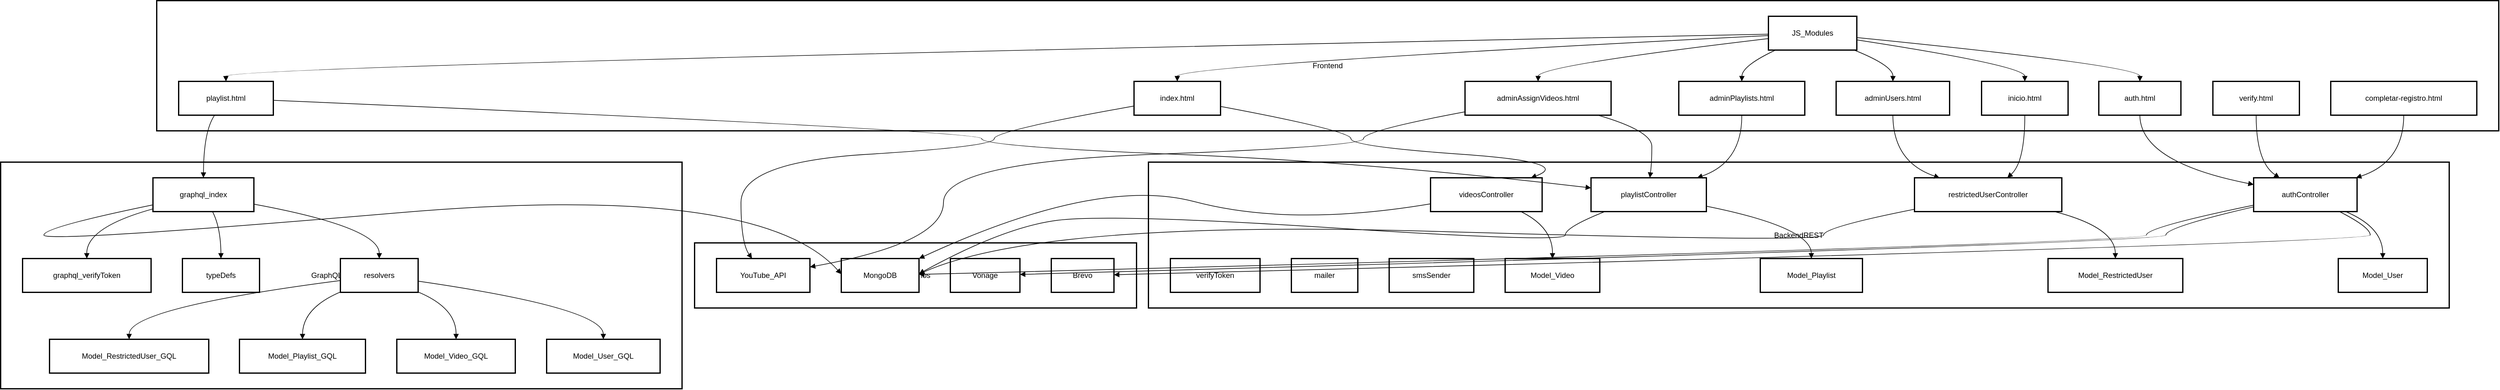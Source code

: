 <mxfile version="26.3.0">
  <diagram name="Página-1" id="_uKxhh97R-gAc3r2o9mR">
    <mxGraphModel dx="2143" dy="1043" grid="1" gridSize="10" guides="1" tooltips="1" connect="1" arrows="1" fold="1" page="1" pageScale="1" pageWidth="827" pageHeight="1169" math="0" shadow="0">
      <root>
        <mxCell id="0" />
        <mxCell id="1" parent="0" />
        <mxCell id="v7X0b-4rlKKfZrICmxZC-1" value="Externos" style="whiteSpace=wrap;strokeWidth=2;" vertex="1" parent="1">
          <mxGeometry x="1127" y="407" width="705" height="104" as="geometry" />
        </mxCell>
        <mxCell id="v7X0b-4rlKKfZrICmxZC-2" value="GraphQLBackend" style="whiteSpace=wrap;strokeWidth=2;" vertex="1" parent="1">
          <mxGeometry x="20" y="278" width="1087" height="362" as="geometry" />
        </mxCell>
        <mxCell id="v7X0b-4rlKKfZrICmxZC-3" value="BackendREST" style="whiteSpace=wrap;strokeWidth=2;" vertex="1" parent="1">
          <mxGeometry x="1851" y="278" width="2075" height="233" as="geometry" />
        </mxCell>
        <mxCell id="v7X0b-4rlKKfZrICmxZC-4" value="Frontend" style="whiteSpace=wrap;strokeWidth=2;" vertex="1" parent="1">
          <mxGeometry x="269" y="20" width="3736" height="208" as="geometry" />
        </mxCell>
        <mxCell id="v7X0b-4rlKKfZrICmxZC-5" value="auth.html" style="whiteSpace=wrap;strokeWidth=2;" vertex="1" parent="1">
          <mxGeometry x="3367" y="149" width="131" height="54" as="geometry" />
        </mxCell>
        <mxCell id="v7X0b-4rlKKfZrICmxZC-6" value="inicio.html" style="whiteSpace=wrap;strokeWidth=2;" vertex="1" parent="1">
          <mxGeometry x="3180" y="149" width="138" height="54" as="geometry" />
        </mxCell>
        <mxCell id="v7X0b-4rlKKfZrICmxZC-7" value="adminUsers.html" style="whiteSpace=wrap;strokeWidth=2;" vertex="1" parent="1">
          <mxGeometry x="2948" y="149" width="181" height="54" as="geometry" />
        </mxCell>
        <mxCell id="v7X0b-4rlKKfZrICmxZC-8" value="adminPlaylists.html" style="whiteSpace=wrap;strokeWidth=2;" vertex="1" parent="1">
          <mxGeometry x="2697" y="149" width="201" height="54" as="geometry" />
        </mxCell>
        <mxCell id="v7X0b-4rlKKfZrICmxZC-9" value="adminAssignVideos.html" style="whiteSpace=wrap;strokeWidth=2;" vertex="1" parent="1">
          <mxGeometry x="2356" y="149" width="233" height="54" as="geometry" />
        </mxCell>
        <mxCell id="v7X0b-4rlKKfZrICmxZC-10" value="index.html" style="whiteSpace=wrap;strokeWidth=2;" vertex="1" parent="1">
          <mxGeometry x="1828" y="149" width="138" height="54" as="geometry" />
        </mxCell>
        <mxCell id="v7X0b-4rlKKfZrICmxZC-11" value="playlist.html" style="whiteSpace=wrap;strokeWidth=2;" vertex="1" parent="1">
          <mxGeometry x="304" y="149" width="151" height="54" as="geometry" />
        </mxCell>
        <mxCell id="v7X0b-4rlKKfZrICmxZC-12" value="verify.html" style="whiteSpace=wrap;strokeWidth=2;" vertex="1" parent="1">
          <mxGeometry x="3549" y="149" width="138" height="54" as="geometry" />
        </mxCell>
        <mxCell id="v7X0b-4rlKKfZrICmxZC-13" value="completar-registro.html" style="whiteSpace=wrap;strokeWidth=2;" vertex="1" parent="1">
          <mxGeometry x="3737" y="149" width="233" height="54" as="geometry" />
        </mxCell>
        <mxCell id="v7X0b-4rlKKfZrICmxZC-14" value="JS_Modules" style="whiteSpace=wrap;strokeWidth=2;" vertex="1" parent="1">
          <mxGeometry x="2840" y="45" width="141" height="54" as="geometry" />
        </mxCell>
        <mxCell id="v7X0b-4rlKKfZrICmxZC-15" value="authController" style="whiteSpace=wrap;strokeWidth=2;" vertex="1" parent="1">
          <mxGeometry x="3614" y="303" width="165" height="54" as="geometry" />
        </mxCell>
        <mxCell id="v7X0b-4rlKKfZrICmxZC-16" value="restrictedUserController" style="whiteSpace=wrap;strokeWidth=2;" vertex="1" parent="1">
          <mxGeometry x="3073" y="303" width="235" height="54" as="geometry" />
        </mxCell>
        <mxCell id="v7X0b-4rlKKfZrICmxZC-17" value="playlistController" style="whiteSpace=wrap;strokeWidth=2;" vertex="1" parent="1">
          <mxGeometry x="2557" y="303" width="184" height="54" as="geometry" />
        </mxCell>
        <mxCell id="v7X0b-4rlKKfZrICmxZC-18" value="videosController" style="whiteSpace=wrap;strokeWidth=2;" vertex="1" parent="1">
          <mxGeometry x="2301" y="303" width="178" height="54" as="geometry" />
        </mxCell>
        <mxCell id="v7X0b-4rlKKfZrICmxZC-19" value="verifyToken" style="whiteSpace=wrap;strokeWidth=2;" vertex="1" parent="1">
          <mxGeometry x="1886" y="432" width="143" height="54" as="geometry" />
        </mxCell>
        <mxCell id="v7X0b-4rlKKfZrICmxZC-20" value="mailer" style="whiteSpace=wrap;strokeWidth=2;" vertex="1" parent="1">
          <mxGeometry x="2079" y="432" width="106" height="54" as="geometry" />
        </mxCell>
        <mxCell id="v7X0b-4rlKKfZrICmxZC-21" value="smsSender" style="whiteSpace=wrap;strokeWidth=2;" vertex="1" parent="1">
          <mxGeometry x="2235" y="432" width="135" height="54" as="geometry" />
        </mxCell>
        <mxCell id="v7X0b-4rlKKfZrICmxZC-22" value="Model_User" style="whiteSpace=wrap;strokeWidth=2;" vertex="1" parent="1">
          <mxGeometry x="3749" y="432" width="142" height="54" as="geometry" />
        </mxCell>
        <mxCell id="v7X0b-4rlKKfZrICmxZC-23" value="Model_Video" style="whiteSpace=wrap;strokeWidth=2;" vertex="1" parent="1">
          <mxGeometry x="2420" y="432" width="151" height="54" as="geometry" />
        </mxCell>
        <mxCell id="v7X0b-4rlKKfZrICmxZC-24" value="Model_Playlist" style="whiteSpace=wrap;strokeWidth=2;" vertex="1" parent="1">
          <mxGeometry x="2827" y="432" width="163" height="54" as="geometry" />
        </mxCell>
        <mxCell id="v7X0b-4rlKKfZrICmxZC-25" value="Model_RestrictedUser" style="whiteSpace=wrap;strokeWidth=2;" vertex="1" parent="1">
          <mxGeometry x="3286" y="432" width="215" height="54" as="geometry" />
        </mxCell>
        <mxCell id="v7X0b-4rlKKfZrICmxZC-26" value="graphql_index" style="whiteSpace=wrap;strokeWidth=2;" vertex="1" parent="1">
          <mxGeometry x="263" y="303" width="161" height="54" as="geometry" />
        </mxCell>
        <mxCell id="v7X0b-4rlKKfZrICmxZC-27" value="resolvers" style="whiteSpace=wrap;strokeWidth=2;" vertex="1" parent="1">
          <mxGeometry x="562" y="432" width="124" height="54" as="geometry" />
        </mxCell>
        <mxCell id="v7X0b-4rlKKfZrICmxZC-28" value="typeDefs" style="whiteSpace=wrap;strokeWidth=2;" vertex="1" parent="1">
          <mxGeometry x="310" y="432" width="123" height="54" as="geometry" />
        </mxCell>
        <mxCell id="v7X0b-4rlKKfZrICmxZC-29" value="graphql_verifyToken" style="whiteSpace=wrap;strokeWidth=2;" vertex="1" parent="1">
          <mxGeometry x="55" y="432" width="205" height="54" as="geometry" />
        </mxCell>
        <mxCell id="v7X0b-4rlKKfZrICmxZC-30" value="Model_User_GQL" style="whiteSpace=wrap;strokeWidth=2;" vertex="1" parent="1">
          <mxGeometry x="891" y="561" width="181" height="54" as="geometry" />
        </mxCell>
        <mxCell id="v7X0b-4rlKKfZrICmxZC-31" value="Model_Video_GQL" style="whiteSpace=wrap;strokeWidth=2;" vertex="1" parent="1">
          <mxGeometry x="652" y="561" width="189" height="54" as="geometry" />
        </mxCell>
        <mxCell id="v7X0b-4rlKKfZrICmxZC-32" value="Model_Playlist_GQL" style="whiteSpace=wrap;strokeWidth=2;" vertex="1" parent="1">
          <mxGeometry x="401" y="561" width="201" height="54" as="geometry" />
        </mxCell>
        <mxCell id="v7X0b-4rlKKfZrICmxZC-33" value="Model_RestrictedUser_GQL" style="whiteSpace=wrap;strokeWidth=2;" vertex="1" parent="1">
          <mxGeometry x="98" y="561" width="254" height="54" as="geometry" />
        </mxCell>
        <mxCell id="v7X0b-4rlKKfZrICmxZC-34" value="YouTube_API" style="whiteSpace=wrap;strokeWidth=2;" vertex="1" parent="1">
          <mxGeometry x="1162" y="432" width="149" height="54" as="geometry" />
        </mxCell>
        <mxCell id="v7X0b-4rlKKfZrICmxZC-35" value="MongoDB" style="whiteSpace=wrap;strokeWidth=2;" vertex="1" parent="1">
          <mxGeometry x="1361" y="432" width="124" height="54" as="geometry" />
        </mxCell>
        <mxCell id="v7X0b-4rlKKfZrICmxZC-36" value="Brevo" style="whiteSpace=wrap;strokeWidth=2;" vertex="1" parent="1">
          <mxGeometry x="1696" y="432" width="100" height="54" as="geometry" />
        </mxCell>
        <mxCell id="v7X0b-4rlKKfZrICmxZC-37" value="Vonage" style="whiteSpace=wrap;strokeWidth=2;" vertex="1" parent="1">
          <mxGeometry x="1535" y="432" width="111" height="54" as="geometry" />
        </mxCell>
        <mxCell id="v7X0b-4rlKKfZrICmxZC-38" value="" style="curved=1;startArrow=none;endArrow=block;exitX=0.5;exitY=1;entryX=0;entryY=0.2;rounded=0;" edge="1" parent="1" source="v7X0b-4rlKKfZrICmxZC-5" target="v7X0b-4rlKKfZrICmxZC-15">
          <mxGeometry relative="1" as="geometry">
            <Array as="points">
              <mxPoint x="3433" y="278" />
            </Array>
          </mxGeometry>
        </mxCell>
        <mxCell id="v7X0b-4rlKKfZrICmxZC-39" value="" style="curved=1;startArrow=none;endArrow=block;exitX=0.5;exitY=1;entryX=0.63;entryY=0;rounded=0;" edge="1" parent="1" source="v7X0b-4rlKKfZrICmxZC-6" target="v7X0b-4rlKKfZrICmxZC-16">
          <mxGeometry relative="1" as="geometry">
            <Array as="points">
              <mxPoint x="3249" y="278" />
            </Array>
          </mxGeometry>
        </mxCell>
        <mxCell id="v7X0b-4rlKKfZrICmxZC-40" value="" style="curved=1;startArrow=none;endArrow=block;exitX=0.5;exitY=1;entryX=0.17;entryY=0;rounded=0;" edge="1" parent="1" source="v7X0b-4rlKKfZrICmxZC-7" target="v7X0b-4rlKKfZrICmxZC-16">
          <mxGeometry relative="1" as="geometry">
            <Array as="points">
              <mxPoint x="3039" y="278" />
            </Array>
          </mxGeometry>
        </mxCell>
        <mxCell id="v7X0b-4rlKKfZrICmxZC-41" value="" style="curved=1;startArrow=none;endArrow=block;exitX=0.5;exitY=1;entryX=0.92;entryY=0;rounded=0;" edge="1" parent="1" source="v7X0b-4rlKKfZrICmxZC-8" target="v7X0b-4rlKKfZrICmxZC-17">
          <mxGeometry relative="1" as="geometry">
            <Array as="points">
              <mxPoint x="2798" y="278" />
            </Array>
          </mxGeometry>
        </mxCell>
        <mxCell id="v7X0b-4rlKKfZrICmxZC-42" value="" style="curved=1;startArrow=none;endArrow=block;exitX=0.91;exitY=1;entryX=0.51;entryY=0;rounded=0;" edge="1" parent="1" source="v7X0b-4rlKKfZrICmxZC-9" target="v7X0b-4rlKKfZrICmxZC-17">
          <mxGeometry relative="1" as="geometry">
            <Array as="points">
              <mxPoint x="2654" y="228" />
              <mxPoint x="2654" y="278" />
            </Array>
          </mxGeometry>
        </mxCell>
        <mxCell id="v7X0b-4rlKKfZrICmxZC-43" value="" style="curved=1;startArrow=none;endArrow=block;exitX=1;exitY=0.74;entryX=0.9;entryY=0;rounded=0;" edge="1" parent="1" source="v7X0b-4rlKKfZrICmxZC-10" target="v7X0b-4rlKKfZrICmxZC-18">
          <mxGeometry relative="1" as="geometry">
            <Array as="points">
              <mxPoint x="2174" y="228" />
              <mxPoint x="2174" y="253" />
              <mxPoint x="2529" y="278" />
            </Array>
          </mxGeometry>
        </mxCell>
        <mxCell id="v7X0b-4rlKKfZrICmxZC-44" value="" style="curved=1;startArrow=none;endArrow=block;exitX=1;exitY=0.56;entryX=0;entryY=0.3;rounded=0;" edge="1" parent="1" source="v7X0b-4rlKKfZrICmxZC-11" target="v7X0b-4rlKKfZrICmxZC-17">
          <mxGeometry relative="1" as="geometry">
            <Array as="points">
              <mxPoint x="1585" y="228" />
              <mxPoint x="1585" y="253" />
              <mxPoint x="2204" y="278" />
            </Array>
          </mxGeometry>
        </mxCell>
        <mxCell id="v7X0b-4rlKKfZrICmxZC-45" value="" style="curved=1;startArrow=none;endArrow=block;exitX=0.5;exitY=1;entryX=0.25;entryY=0;rounded=0;" edge="1" parent="1" source="v7X0b-4rlKKfZrICmxZC-12" target="v7X0b-4rlKKfZrICmxZC-15">
          <mxGeometry relative="1" as="geometry">
            <Array as="points">
              <mxPoint x="3618" y="278" />
            </Array>
          </mxGeometry>
        </mxCell>
        <mxCell id="v7X0b-4rlKKfZrICmxZC-46" value="" style="curved=1;startArrow=none;endArrow=block;exitX=0.5;exitY=1;entryX=0.99;entryY=0;rounded=0;" edge="1" parent="1" source="v7X0b-4rlKKfZrICmxZC-13" target="v7X0b-4rlKKfZrICmxZC-15">
          <mxGeometry relative="1" as="geometry">
            <Array as="points">
              <mxPoint x="3853" y="278" />
            </Array>
          </mxGeometry>
        </mxCell>
        <mxCell id="v7X0b-4rlKKfZrICmxZC-47" value="" style="curved=1;startArrow=none;endArrow=block;exitX=1;exitY=0.63;entryX=0.5;entryY=0;rounded=0;" edge="1" parent="1" source="v7X0b-4rlKKfZrICmxZC-14" target="v7X0b-4rlKKfZrICmxZC-5">
          <mxGeometry relative="1" as="geometry">
            <Array as="points">
              <mxPoint x="3433" y="124" />
            </Array>
          </mxGeometry>
        </mxCell>
        <mxCell id="v7X0b-4rlKKfZrICmxZC-48" value="" style="curved=1;startArrow=none;endArrow=block;exitX=1;exitY=0.7;entryX=0.5;entryY=0;rounded=0;" edge="1" parent="1" source="v7X0b-4rlKKfZrICmxZC-14" target="v7X0b-4rlKKfZrICmxZC-6">
          <mxGeometry relative="1" as="geometry">
            <Array as="points">
              <mxPoint x="3249" y="124" />
            </Array>
          </mxGeometry>
        </mxCell>
        <mxCell id="v7X0b-4rlKKfZrICmxZC-49" value="" style="curved=1;startArrow=none;endArrow=block;exitX=0.97;exitY=1;entryX=0.5;entryY=0;rounded=0;" edge="1" parent="1" source="v7X0b-4rlKKfZrICmxZC-14" target="v7X0b-4rlKKfZrICmxZC-7">
          <mxGeometry relative="1" as="geometry">
            <Array as="points">
              <mxPoint x="3039" y="124" />
            </Array>
          </mxGeometry>
        </mxCell>
        <mxCell id="v7X0b-4rlKKfZrICmxZC-50" value="" style="curved=1;startArrow=none;endArrow=block;exitX=0.08;exitY=1;entryX=0.5;entryY=0;rounded=0;" edge="1" parent="1" source="v7X0b-4rlKKfZrICmxZC-14" target="v7X0b-4rlKKfZrICmxZC-8">
          <mxGeometry relative="1" as="geometry">
            <Array as="points">
              <mxPoint x="2798" y="124" />
            </Array>
          </mxGeometry>
        </mxCell>
        <mxCell id="v7X0b-4rlKKfZrICmxZC-51" value="" style="curved=1;startArrow=none;endArrow=block;exitX=0;exitY=0.66;entryX=0.5;entryY=0;rounded=0;" edge="1" parent="1" source="v7X0b-4rlKKfZrICmxZC-14" target="v7X0b-4rlKKfZrICmxZC-9">
          <mxGeometry relative="1" as="geometry">
            <Array as="points">
              <mxPoint x="2473" y="124" />
            </Array>
          </mxGeometry>
        </mxCell>
        <mxCell id="v7X0b-4rlKKfZrICmxZC-52" value="" style="curved=1;startArrow=none;endArrow=block;exitX=0;exitY=0.57;entryX=0.5;entryY=0;rounded=0;" edge="1" parent="1" source="v7X0b-4rlKKfZrICmxZC-14" target="v7X0b-4rlKKfZrICmxZC-10">
          <mxGeometry relative="1" as="geometry">
            <Array as="points">
              <mxPoint x="1897" y="124" />
            </Array>
          </mxGeometry>
        </mxCell>
        <mxCell id="v7X0b-4rlKKfZrICmxZC-53" value="" style="curved=1;startArrow=none;endArrow=block;exitX=0;exitY=0.53;entryX=0.5;entryY=0;rounded=0;" edge="1" parent="1" source="v7X0b-4rlKKfZrICmxZC-14" target="v7X0b-4rlKKfZrICmxZC-11">
          <mxGeometry relative="1" as="geometry">
            <Array as="points">
              <mxPoint x="379" y="124" />
            </Array>
          </mxGeometry>
        </mxCell>
        <mxCell id="v7X0b-4rlKKfZrICmxZC-54" value="" style="curved=1;startArrow=none;endArrow=block;exitX=0.89;exitY=1;entryX=0.5;entryY=0;rounded=0;" edge="1" parent="1" source="v7X0b-4rlKKfZrICmxZC-15" target="v7X0b-4rlKKfZrICmxZC-22">
          <mxGeometry relative="1" as="geometry">
            <Array as="points">
              <mxPoint x="3820" y="382" />
            </Array>
          </mxGeometry>
        </mxCell>
        <mxCell id="v7X0b-4rlKKfZrICmxZC-55" value="" style="curved=1;startArrow=none;endArrow=block;exitX=0.95;exitY=1;entryX=0.5;entryY=0;rounded=0;" edge="1" parent="1" source="v7X0b-4rlKKfZrICmxZC-16" target="v7X0b-4rlKKfZrICmxZC-25">
          <mxGeometry relative="1" as="geometry">
            <Array as="points">
              <mxPoint x="3393" y="382" />
            </Array>
          </mxGeometry>
        </mxCell>
        <mxCell id="v7X0b-4rlKKfZrICmxZC-56" value="" style="curved=1;startArrow=none;endArrow=block;exitX=1;exitY=0.84;entryX=0.5;entryY=0;rounded=0;" edge="1" parent="1" source="v7X0b-4rlKKfZrICmxZC-17" target="v7X0b-4rlKKfZrICmxZC-24">
          <mxGeometry relative="1" as="geometry">
            <Array as="points">
              <mxPoint x="2908" y="382" />
            </Array>
          </mxGeometry>
        </mxCell>
        <mxCell id="v7X0b-4rlKKfZrICmxZC-57" value="" style="curved=1;startArrow=none;endArrow=block;exitX=0.81;exitY=1;entryX=0.5;entryY=0;rounded=0;" edge="1" parent="1" source="v7X0b-4rlKKfZrICmxZC-18" target="v7X0b-4rlKKfZrICmxZC-23">
          <mxGeometry relative="1" as="geometry">
            <Array as="points">
              <mxPoint x="2496" y="382" />
            </Array>
          </mxGeometry>
        </mxCell>
        <mxCell id="v7X0b-4rlKKfZrICmxZC-58" value="" style="curved=1;startArrow=none;endArrow=block;exitX=0.83;exitY=1;entryX=1;entryY=0.48;rounded=0;" edge="1" parent="1" source="v7X0b-4rlKKfZrICmxZC-15" target="v7X0b-4rlKKfZrICmxZC-36">
          <mxGeometry relative="1" as="geometry">
            <Array as="points">
              <mxPoint x="3800" y="382" />
              <mxPoint x="3800" y="407" />
            </Array>
          </mxGeometry>
        </mxCell>
        <mxCell id="v7X0b-4rlKKfZrICmxZC-59" value="" style="curved=1;startArrow=none;endArrow=block;exitX=0;exitY=0.86;entryX=1;entryY=0.47;rounded=0;" edge="1" parent="1" source="v7X0b-4rlKKfZrICmxZC-15" target="v7X0b-4rlKKfZrICmxZC-37">
          <mxGeometry relative="1" as="geometry">
            <Array as="points">
              <mxPoint x="3474" y="382" />
              <mxPoint x="3474" y="407" />
            </Array>
          </mxGeometry>
        </mxCell>
        <mxCell id="v7X0b-4rlKKfZrICmxZC-60" value="" style="curved=1;startArrow=none;endArrow=block;exitX=0;exitY=0.81;entryX=1;entryY=0.47;rounded=0;" edge="1" parent="1" source="v7X0b-4rlKKfZrICmxZC-15" target="v7X0b-4rlKKfZrICmxZC-35">
          <mxGeometry relative="1" as="geometry">
            <Array as="points">
              <mxPoint x="3443" y="382" />
              <mxPoint x="3443" y="407" />
            </Array>
          </mxGeometry>
        </mxCell>
        <mxCell id="v7X0b-4rlKKfZrICmxZC-61" value="" style="curved=1;startArrow=none;endArrow=block;exitX=0;exitY=0.93;entryX=1;entryY=0.46;rounded=0;" edge="1" parent="1" source="v7X0b-4rlKKfZrICmxZC-16" target="v7X0b-4rlKKfZrICmxZC-35">
          <mxGeometry relative="1" as="geometry">
            <Array as="points">
              <mxPoint x="2928" y="382" />
              <mxPoint x="2928" y="407" />
              <mxPoint x="1680" y="370" />
            </Array>
          </mxGeometry>
        </mxCell>
        <mxCell id="v7X0b-4rlKKfZrICmxZC-62" value="" style="curved=1;startArrow=none;endArrow=block;exitX=0.12;exitY=1;entryX=1;entryY=0.45;rounded=0;" edge="1" parent="1" source="v7X0b-4rlKKfZrICmxZC-17" target="v7X0b-4rlKKfZrICmxZC-35">
          <mxGeometry relative="1" as="geometry">
            <Array as="points">
              <mxPoint x="2516" y="382" />
              <mxPoint x="2516" y="407" />
              <mxPoint x="1790" y="360" />
              <mxPoint x="1620" y="382" />
            </Array>
          </mxGeometry>
        </mxCell>
        <mxCell id="v7X0b-4rlKKfZrICmxZC-63" value="" style="curved=1;startArrow=none;endArrow=block;exitX=0;exitY=0.77;rounded=0;entryX=1;entryY=0;entryDx=0;entryDy=0;" edge="1" parent="1" source="v7X0b-4rlKKfZrICmxZC-18" target="v7X0b-4rlKKfZrICmxZC-35">
          <mxGeometry relative="1" as="geometry">
            <Array as="points">
              <mxPoint x="2078" y="382" />
              <mxPoint x="1770" y="300" />
            </Array>
            <mxPoint x="1485" y="454" as="targetPoint" />
          </mxGeometry>
        </mxCell>
        <mxCell id="v7X0b-4rlKKfZrICmxZC-64" value="" style="curved=1;startArrow=none;endArrow=block;exitX=0.38;exitY=1;entryX=0.5;entryY=0;rounded=0;" edge="1" parent="1" source="v7X0b-4rlKKfZrICmxZC-11" target="v7X0b-4rlKKfZrICmxZC-26">
          <mxGeometry relative="1" as="geometry">
            <Array as="points">
              <mxPoint x="344" y="228" />
            </Array>
          </mxGeometry>
        </mxCell>
        <mxCell id="v7X0b-4rlKKfZrICmxZC-65" value="" style="curved=1;startArrow=none;endArrow=block;exitX=1;exitY=0.78;entryX=0.5;entryY=0;rounded=0;" edge="1" parent="1" source="v7X0b-4rlKKfZrICmxZC-26" target="v7X0b-4rlKKfZrICmxZC-27">
          <mxGeometry relative="1" as="geometry">
            <Array as="points">
              <mxPoint x="624" y="382" />
            </Array>
          </mxGeometry>
        </mxCell>
        <mxCell id="v7X0b-4rlKKfZrICmxZC-66" value="" style="curved=1;startArrow=none;endArrow=block;exitX=0.59;exitY=1;entryX=0.5;entryY=0;rounded=0;" edge="1" parent="1" source="v7X0b-4rlKKfZrICmxZC-26" target="v7X0b-4rlKKfZrICmxZC-28">
          <mxGeometry relative="1" as="geometry">
            <Array as="points">
              <mxPoint x="371" y="382" />
            </Array>
          </mxGeometry>
        </mxCell>
        <mxCell id="v7X0b-4rlKKfZrICmxZC-67" value="" style="curved=1;startArrow=none;endArrow=block;exitX=0;exitY=0.92;entryX=0.5;entryY=0;rounded=0;" edge="1" parent="1" source="v7X0b-4rlKKfZrICmxZC-26" target="v7X0b-4rlKKfZrICmxZC-29">
          <mxGeometry relative="1" as="geometry">
            <Array as="points">
              <mxPoint x="157" y="382" />
            </Array>
          </mxGeometry>
        </mxCell>
        <mxCell id="v7X0b-4rlKKfZrICmxZC-68" value="" style="curved=1;startArrow=none;endArrow=block;exitX=1;exitY=0.67;entryX=0.5;entryY=0;rounded=0;" edge="1" parent="1" source="v7X0b-4rlKKfZrICmxZC-27" target="v7X0b-4rlKKfZrICmxZC-30">
          <mxGeometry relative="1" as="geometry">
            <Array as="points">
              <mxPoint x="981" y="511" />
            </Array>
          </mxGeometry>
        </mxCell>
        <mxCell id="v7X0b-4rlKKfZrICmxZC-69" value="" style="curved=1;startArrow=none;endArrow=block;exitX=1;exitY=0.99;entryX=0.5;entryY=0;rounded=0;" edge="1" parent="1" source="v7X0b-4rlKKfZrICmxZC-27" target="v7X0b-4rlKKfZrICmxZC-31">
          <mxGeometry relative="1" as="geometry">
            <Array as="points">
              <mxPoint x="747" y="511" />
            </Array>
          </mxGeometry>
        </mxCell>
        <mxCell id="v7X0b-4rlKKfZrICmxZC-70" value="" style="curved=1;startArrow=none;endArrow=block;exitX=0;exitY=0.99;entryX=0.5;entryY=0;rounded=0;" edge="1" parent="1" source="v7X0b-4rlKKfZrICmxZC-27" target="v7X0b-4rlKKfZrICmxZC-32">
          <mxGeometry relative="1" as="geometry">
            <Array as="points">
              <mxPoint x="502" y="511" />
            </Array>
          </mxGeometry>
        </mxCell>
        <mxCell id="v7X0b-4rlKKfZrICmxZC-71" value="" style="curved=1;startArrow=none;endArrow=block;exitX=0;exitY=0.65;entryX=0.5;entryY=0;rounded=0;" edge="1" parent="1" source="v7X0b-4rlKKfZrICmxZC-27" target="v7X0b-4rlKKfZrICmxZC-33">
          <mxGeometry relative="1" as="geometry">
            <Array as="points">
              <mxPoint x="225" y="511" />
            </Array>
          </mxGeometry>
        </mxCell>
        <mxCell id="v7X0b-4rlKKfZrICmxZC-72" value="" style="curved=1;startArrow=none;endArrow=block;exitX=0;exitY=0.8;entryX=0;entryY=0.46;rounded=0;" edge="1" parent="1" source="v7X0b-4rlKKfZrICmxZC-26" target="v7X0b-4rlKKfZrICmxZC-35">
          <mxGeometry relative="1" as="geometry">
            <Array as="points">
              <mxPoint x="89" y="382" />
              <mxPoint x="89" y="407" />
              <mxPoint x="1230" y="310" />
            </Array>
          </mxGeometry>
        </mxCell>
        <mxCell id="v7X0b-4rlKKfZrICmxZC-73" value="" style="curved=1;startArrow=none;endArrow=block;exitX=0;exitY=0.9;entryX=1;entryY=0.25;rounded=0;" edge="1" parent="1" source="v7X0b-4rlKKfZrICmxZC-9" target="v7X0b-4rlKKfZrICmxZC-34">
          <mxGeometry relative="1" as="geometry">
            <Array as="points">
              <mxPoint x="2194" y="228" />
              <mxPoint x="2194" y="253" />
              <mxPoint x="1524" y="278" />
              <mxPoint x="1524" y="407" />
            </Array>
          </mxGeometry>
        </mxCell>
        <mxCell id="v7X0b-4rlKKfZrICmxZC-74" value="" style="curved=1;startArrow=none;endArrow=block;exitX=0;exitY=0.73;entryX=0.38;entryY=0;rounded=0;" edge="1" parent="1" source="v7X0b-4rlKKfZrICmxZC-10" target="v7X0b-4rlKKfZrICmxZC-34">
          <mxGeometry relative="1" as="geometry">
            <Array as="points">
              <mxPoint x="1605" y="228" />
              <mxPoint x="1605" y="253" />
              <mxPoint x="1201" y="278" />
              <mxPoint x="1201" y="407" />
            </Array>
          </mxGeometry>
        </mxCell>
      </root>
    </mxGraphModel>
  </diagram>
</mxfile>
